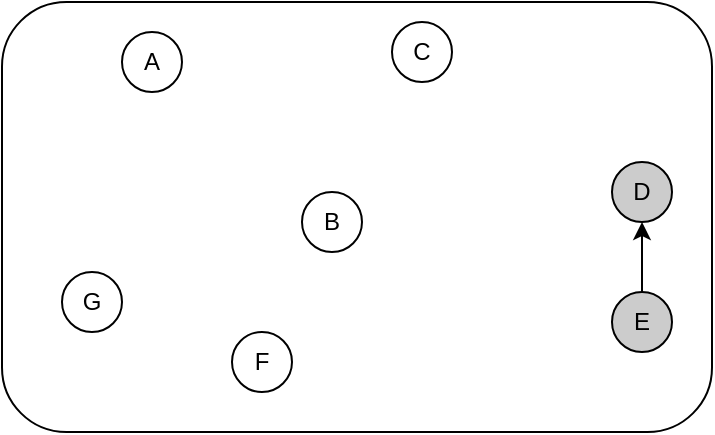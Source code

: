 <mxfile version="11.2.8" type="device" pages="1"><diagram id="feY9YdT3p6DqpZXzYYIH" name="Page-1"><mxGraphModel dx="1106" dy="598" grid="1" gridSize="10" guides="1" tooltips="1" connect="1" arrows="1" fold="1" page="1" pageScale="1" pageWidth="850" pageHeight="1100" math="0" shadow="0"><root><mxCell id="0"/><mxCell id="1" parent="0"/><mxCell id="xkdchUSXLO7XbaOW9KlY-10" value="" style="rounded=1;whiteSpace=wrap;html=1;fillColor=none;" vertex="1" parent="1"><mxGeometry x="5" y="5" width="355" height="215" as="geometry"/></mxCell><mxCell id="xkdchUSXLO7XbaOW9KlY-1" value="A" style="ellipse;whiteSpace=wrap;html=1;aspect=fixed;" vertex="1" parent="1"><mxGeometry x="65" y="20" width="30" height="30" as="geometry"/></mxCell><mxCell id="xkdchUSXLO7XbaOW9KlY-3" value="G" style="ellipse;whiteSpace=wrap;html=1;aspect=fixed;" vertex="1" parent="1"><mxGeometry x="35" y="140" width="30" height="30" as="geometry"/></mxCell><mxCell id="xkdchUSXLO7XbaOW9KlY-4" value="B" style="ellipse;whiteSpace=wrap;html=1;aspect=fixed;" vertex="1" parent="1"><mxGeometry x="155" y="100" width="30" height="30" as="geometry"/></mxCell><mxCell id="xkdchUSXLO7XbaOW9KlY-5" value="F" style="ellipse;whiteSpace=wrap;html=1;aspect=fixed;" vertex="1" parent="1"><mxGeometry x="120" y="170" width="30" height="30" as="geometry"/></mxCell><mxCell id="xkdchUSXLO7XbaOW9KlY-6" value="C" style="ellipse;whiteSpace=wrap;html=1;aspect=fixed;" vertex="1" parent="1"><mxGeometry x="200" y="15" width="30" height="30" as="geometry"/></mxCell><mxCell id="xkdchUSXLO7XbaOW9KlY-7" value="E" style="ellipse;whiteSpace=wrap;html=1;aspect=fixed;fillColor=#CCCCCC;" vertex="1" parent="1"><mxGeometry x="310" y="150" width="30" height="30" as="geometry"/></mxCell><mxCell id="xkdchUSXLO7XbaOW9KlY-8" value="D" style="ellipse;whiteSpace=wrap;html=1;aspect=fixed;fillColor=#CCCCCC;" vertex="1" parent="1"><mxGeometry x="310" y="85" width="30" height="30" as="geometry"/></mxCell><mxCell id="xkdchUSXLO7XbaOW9KlY-11" value="" style="endArrow=classic;html=1;exitX=0.5;exitY=0;exitDx=0;exitDy=0;entryX=0.5;entryY=1;entryDx=0;entryDy=0;" edge="1" parent="1" source="xkdchUSXLO7XbaOW9KlY-7" target="xkdchUSXLO7XbaOW9KlY-8"><mxGeometry width="50" height="50" relative="1" as="geometry"><mxPoint x="10" y="290" as="sourcePoint"/><mxPoint x="60" y="240" as="targetPoint"/></mxGeometry></mxCell></root></mxGraphModel></diagram></mxfile>